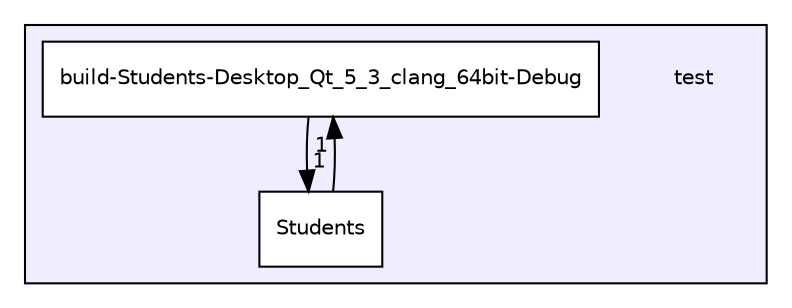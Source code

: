 digraph "test" {
  compound=true
  node [ fontsize="10", fontname="Helvetica"];
  edge [ labelfontsize="10", labelfontname="Helvetica"];
  subgraph clusterdir_13e138d54eb8818da29c3992edef070a {
    graph [ bgcolor="#eeeeff", pencolor="black", label="" URL="dir_13e138d54eb8818da29c3992edef070a.html"];
    dir_13e138d54eb8818da29c3992edef070a [shape=plaintext label="test"];
    dir_a9d6bf7b8fe6c027b1e3b8c78c491076 [shape=box label="build-Students-Desktop_Qt_5_3_clang_64bit-Debug" color="black" fillcolor="white" style="filled" URL="dir_a9d6bf7b8fe6c027b1e3b8c78c491076.html"];
    dir_ace71363cbc2abb0941bd4fad4a29151 [shape=box label="Students" color="black" fillcolor="white" style="filled" URL="dir_ace71363cbc2abb0941bd4fad4a29151.html"];
  }
  dir_ace71363cbc2abb0941bd4fad4a29151->dir_a9d6bf7b8fe6c027b1e3b8c78c491076 [headlabel="1", labeldistance=1.5 headhref="dir_000004_000005.html"];
  dir_a9d6bf7b8fe6c027b1e3b8c78c491076->dir_ace71363cbc2abb0941bd4fad4a29151 [headlabel="1", labeldistance=1.5 headhref="dir_000005_000004.html"];
}
